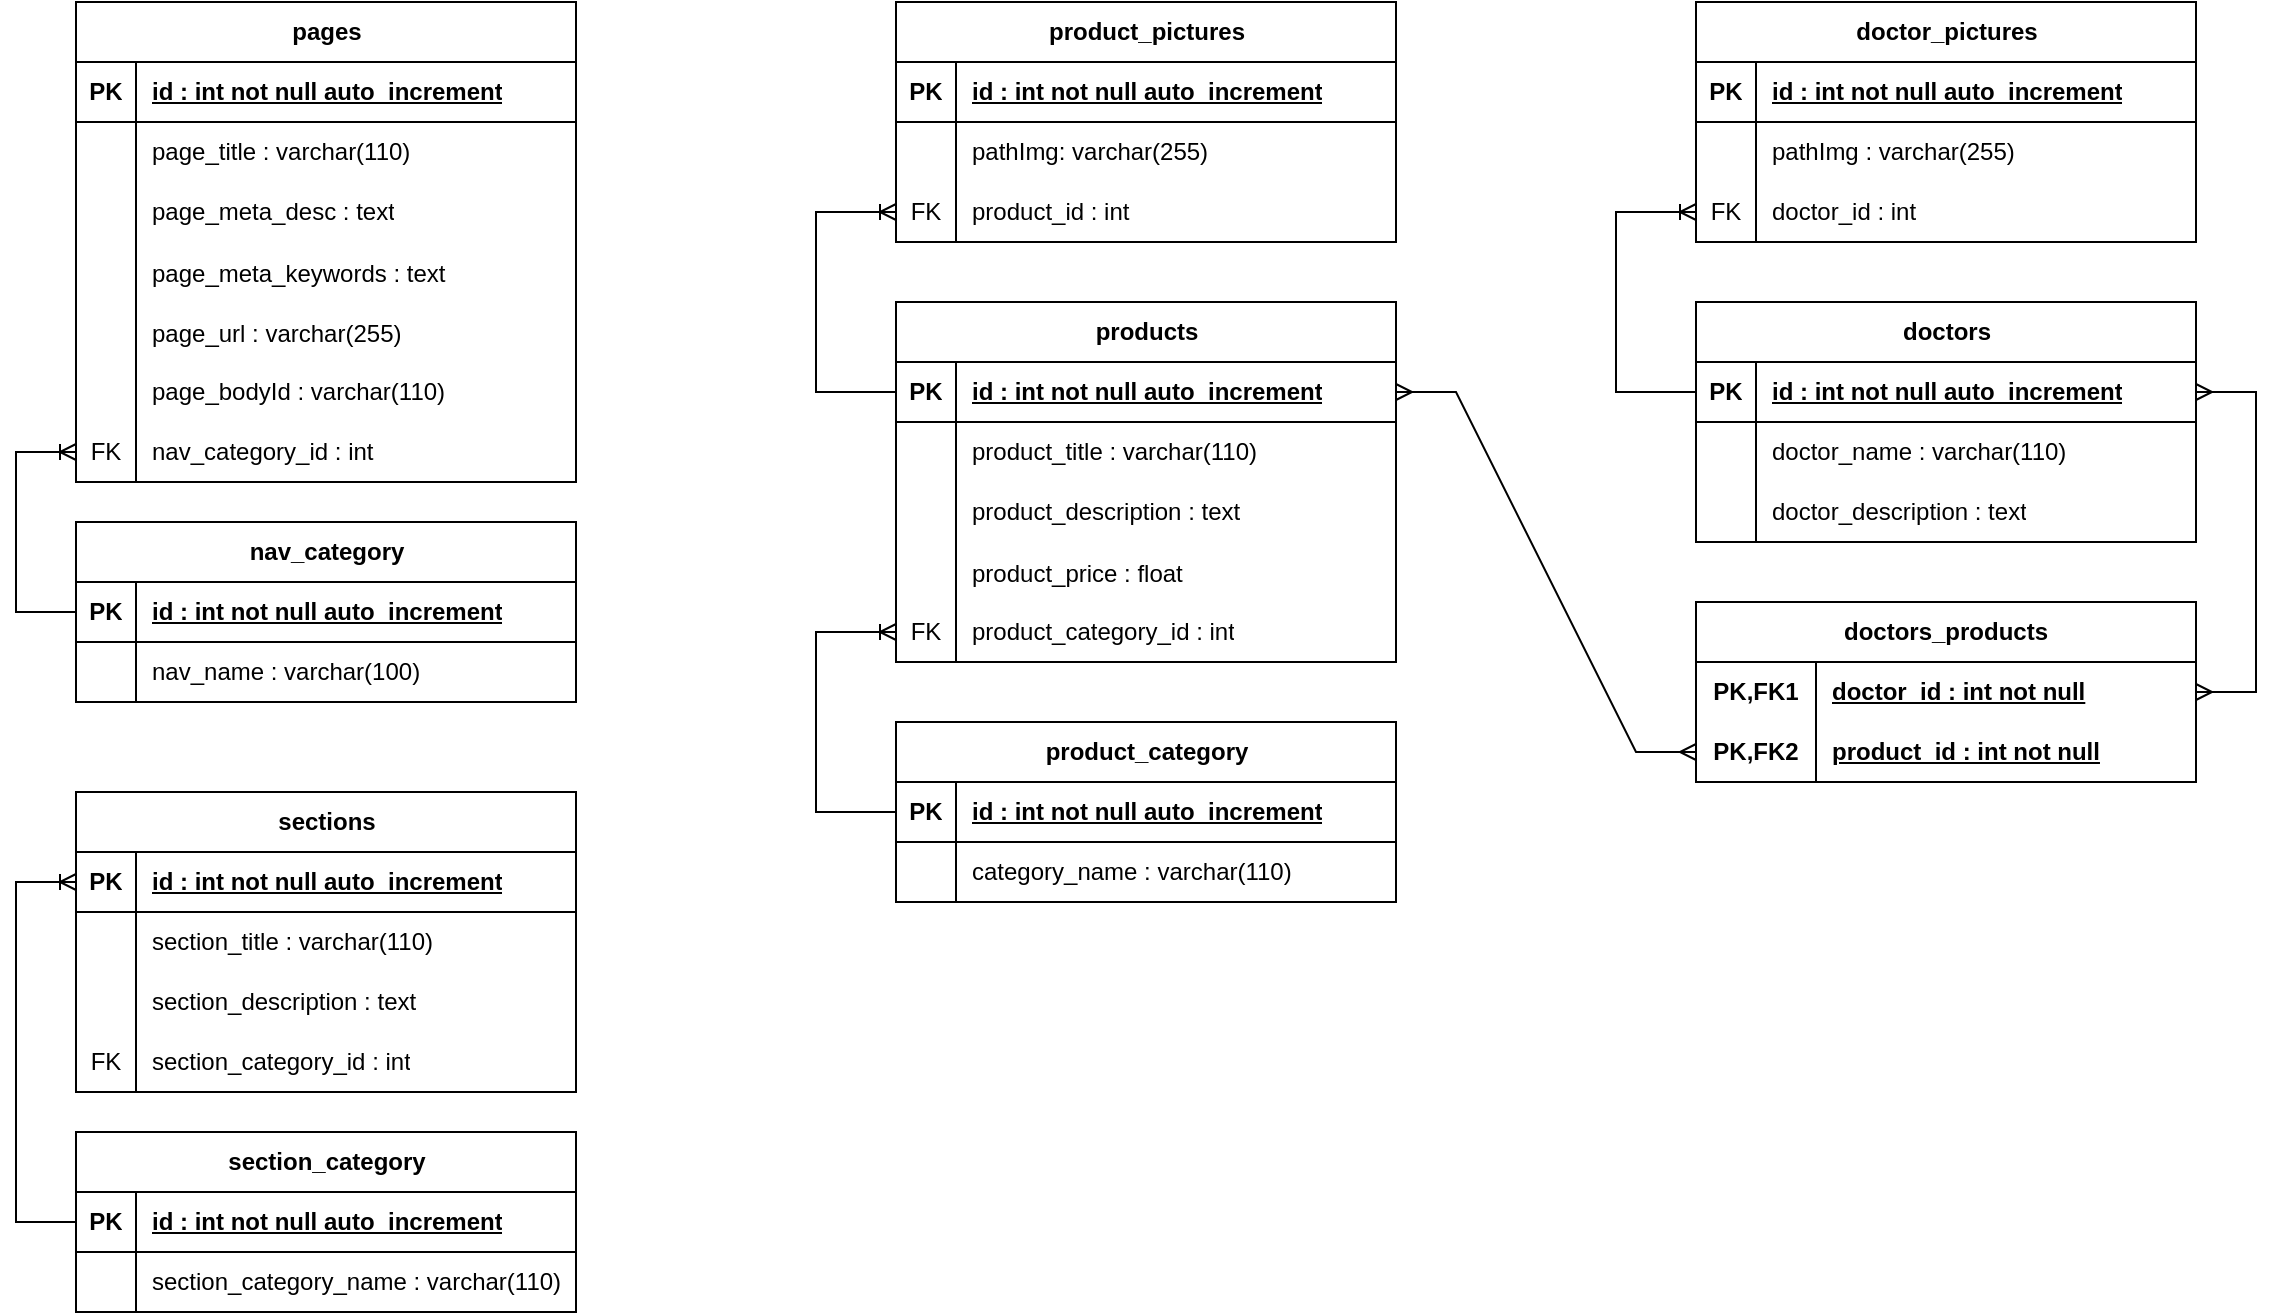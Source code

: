 <mxfile version="23.1.2" type="device">
  <diagram name="Page-1" id="N-k5MNH_SDuADJ6DKyly">
    <mxGraphModel dx="1805" dy="829" grid="1" gridSize="10" guides="1" tooltips="1" connect="1" arrows="1" fold="1" page="1" pageScale="1" pageWidth="827" pageHeight="1169" math="0" shadow="0">
      <root>
        <mxCell id="0" />
        <mxCell id="1" parent="0" />
        <mxCell id="C-Kk6zyB0pvrq_FBWe4G-1" value="pages" style="shape=table;startSize=30;container=1;collapsible=1;childLayout=tableLayout;fixedRows=1;rowLines=0;fontStyle=1;align=center;resizeLast=1;html=1;" vertex="1" parent="1">
          <mxGeometry x="70" y="40" width="250" height="240" as="geometry" />
        </mxCell>
        <mxCell id="C-Kk6zyB0pvrq_FBWe4G-2" value="" style="shape=tableRow;horizontal=0;startSize=0;swimlaneHead=0;swimlaneBody=0;fillColor=none;collapsible=0;dropTarget=0;points=[[0,0.5],[1,0.5]];portConstraint=eastwest;top=0;left=0;right=0;bottom=1;" vertex="1" parent="C-Kk6zyB0pvrq_FBWe4G-1">
          <mxGeometry y="30" width="250" height="30" as="geometry" />
        </mxCell>
        <mxCell id="C-Kk6zyB0pvrq_FBWe4G-3" value="PK" style="shape=partialRectangle;connectable=0;fillColor=none;top=0;left=0;bottom=0;right=0;fontStyle=1;overflow=hidden;whiteSpace=wrap;html=1;" vertex="1" parent="C-Kk6zyB0pvrq_FBWe4G-2">
          <mxGeometry width="30" height="30" as="geometry">
            <mxRectangle width="30" height="30" as="alternateBounds" />
          </mxGeometry>
        </mxCell>
        <mxCell id="C-Kk6zyB0pvrq_FBWe4G-4" value="id : int not null auto_increment" style="shape=partialRectangle;connectable=0;fillColor=none;top=0;left=0;bottom=0;right=0;align=left;spacingLeft=6;fontStyle=5;overflow=hidden;whiteSpace=wrap;html=1;" vertex="1" parent="C-Kk6zyB0pvrq_FBWe4G-2">
          <mxGeometry x="30" width="220" height="30" as="geometry">
            <mxRectangle width="220" height="30" as="alternateBounds" />
          </mxGeometry>
        </mxCell>
        <mxCell id="C-Kk6zyB0pvrq_FBWe4G-5" value="" style="shape=tableRow;horizontal=0;startSize=0;swimlaneHead=0;swimlaneBody=0;fillColor=none;collapsible=0;dropTarget=0;points=[[0,0.5],[1,0.5]];portConstraint=eastwest;top=0;left=0;right=0;bottom=0;" vertex="1" parent="C-Kk6zyB0pvrq_FBWe4G-1">
          <mxGeometry y="60" width="250" height="30" as="geometry" />
        </mxCell>
        <mxCell id="C-Kk6zyB0pvrq_FBWe4G-6" value="" style="shape=partialRectangle;connectable=0;fillColor=none;top=0;left=0;bottom=0;right=0;editable=1;overflow=hidden;whiteSpace=wrap;html=1;" vertex="1" parent="C-Kk6zyB0pvrq_FBWe4G-5">
          <mxGeometry width="30" height="30" as="geometry">
            <mxRectangle width="30" height="30" as="alternateBounds" />
          </mxGeometry>
        </mxCell>
        <mxCell id="C-Kk6zyB0pvrq_FBWe4G-7" value="page_title : varchar(110)" style="shape=partialRectangle;connectable=0;fillColor=none;top=0;left=0;bottom=0;right=0;align=left;spacingLeft=6;overflow=hidden;whiteSpace=wrap;html=1;" vertex="1" parent="C-Kk6zyB0pvrq_FBWe4G-5">
          <mxGeometry x="30" width="220" height="30" as="geometry">
            <mxRectangle width="220" height="30" as="alternateBounds" />
          </mxGeometry>
        </mxCell>
        <mxCell id="C-Kk6zyB0pvrq_FBWe4G-8" value="" style="shape=tableRow;horizontal=0;startSize=0;swimlaneHead=0;swimlaneBody=0;fillColor=none;collapsible=0;dropTarget=0;points=[[0,0.5],[1,0.5]];portConstraint=eastwest;top=0;left=0;right=0;bottom=0;" vertex="1" parent="C-Kk6zyB0pvrq_FBWe4G-1">
          <mxGeometry y="90" width="250" height="30" as="geometry" />
        </mxCell>
        <mxCell id="C-Kk6zyB0pvrq_FBWe4G-9" value="" style="shape=partialRectangle;connectable=0;fillColor=none;top=0;left=0;bottom=0;right=0;editable=1;overflow=hidden;whiteSpace=wrap;html=1;" vertex="1" parent="C-Kk6zyB0pvrq_FBWe4G-8">
          <mxGeometry width="30" height="30" as="geometry">
            <mxRectangle width="30" height="30" as="alternateBounds" />
          </mxGeometry>
        </mxCell>
        <mxCell id="C-Kk6zyB0pvrq_FBWe4G-10" value="page_meta_desc : text" style="shape=partialRectangle;connectable=0;fillColor=none;top=0;left=0;bottom=0;right=0;align=left;spacingLeft=6;overflow=hidden;whiteSpace=wrap;html=1;" vertex="1" parent="C-Kk6zyB0pvrq_FBWe4G-8">
          <mxGeometry x="30" width="220" height="30" as="geometry">
            <mxRectangle width="220" height="30" as="alternateBounds" />
          </mxGeometry>
        </mxCell>
        <mxCell id="C-Kk6zyB0pvrq_FBWe4G-137" value="" style="shape=tableRow;horizontal=0;startSize=0;swimlaneHead=0;swimlaneBody=0;fillColor=none;collapsible=0;dropTarget=0;points=[[0,0.5],[1,0.5]];portConstraint=eastwest;top=0;left=0;right=0;bottom=0;" vertex="1" parent="C-Kk6zyB0pvrq_FBWe4G-1">
          <mxGeometry y="120" width="250" height="30" as="geometry" />
        </mxCell>
        <mxCell id="C-Kk6zyB0pvrq_FBWe4G-138" value="" style="shape=partialRectangle;connectable=0;fillColor=none;top=0;left=0;bottom=0;right=0;editable=1;overflow=hidden;" vertex="1" parent="C-Kk6zyB0pvrq_FBWe4G-137">
          <mxGeometry width="30" height="30" as="geometry">
            <mxRectangle width="30" height="30" as="alternateBounds" />
          </mxGeometry>
        </mxCell>
        <mxCell id="C-Kk6zyB0pvrq_FBWe4G-139" value="page_meta_keywords : text" style="shape=partialRectangle;connectable=0;fillColor=none;top=0;left=0;bottom=0;right=0;align=left;spacingLeft=6;overflow=hidden;" vertex="1" parent="C-Kk6zyB0pvrq_FBWe4G-137">
          <mxGeometry x="30" width="220" height="30" as="geometry">
            <mxRectangle width="220" height="30" as="alternateBounds" />
          </mxGeometry>
        </mxCell>
        <mxCell id="C-Kk6zyB0pvrq_FBWe4G-131" value="" style="shape=tableRow;horizontal=0;startSize=0;swimlaneHead=0;swimlaneBody=0;fillColor=none;collapsible=0;dropTarget=0;points=[[0,0.5],[1,0.5]];portConstraint=eastwest;top=0;left=0;right=0;bottom=0;" vertex="1" parent="C-Kk6zyB0pvrq_FBWe4G-1">
          <mxGeometry y="150" width="250" height="30" as="geometry" />
        </mxCell>
        <mxCell id="C-Kk6zyB0pvrq_FBWe4G-132" value="" style="shape=partialRectangle;connectable=0;fillColor=none;top=0;left=0;bottom=0;right=0;editable=1;overflow=hidden;" vertex="1" parent="C-Kk6zyB0pvrq_FBWe4G-131">
          <mxGeometry width="30" height="30" as="geometry">
            <mxRectangle width="30" height="30" as="alternateBounds" />
          </mxGeometry>
        </mxCell>
        <mxCell id="C-Kk6zyB0pvrq_FBWe4G-133" value="page_url : varchar(255)" style="shape=partialRectangle;connectable=0;fillColor=none;top=0;left=0;bottom=0;right=0;align=left;spacingLeft=6;overflow=hidden;" vertex="1" parent="C-Kk6zyB0pvrq_FBWe4G-131">
          <mxGeometry x="30" width="220" height="30" as="geometry">
            <mxRectangle width="220" height="30" as="alternateBounds" />
          </mxGeometry>
        </mxCell>
        <mxCell id="C-Kk6zyB0pvrq_FBWe4G-11" value="" style="shape=tableRow;horizontal=0;startSize=0;swimlaneHead=0;swimlaneBody=0;fillColor=none;collapsible=0;dropTarget=0;points=[[0,0.5],[1,0.5]];portConstraint=eastwest;top=0;left=0;right=0;bottom=0;" vertex="1" parent="C-Kk6zyB0pvrq_FBWe4G-1">
          <mxGeometry y="180" width="250" height="30" as="geometry" />
        </mxCell>
        <mxCell id="C-Kk6zyB0pvrq_FBWe4G-12" value="" style="shape=partialRectangle;connectable=0;fillColor=none;top=0;left=0;bottom=0;right=0;editable=1;overflow=hidden;whiteSpace=wrap;html=1;" vertex="1" parent="C-Kk6zyB0pvrq_FBWe4G-11">
          <mxGeometry width="30" height="30" as="geometry">
            <mxRectangle width="30" height="30" as="alternateBounds" />
          </mxGeometry>
        </mxCell>
        <mxCell id="C-Kk6zyB0pvrq_FBWe4G-13" value="page_bodyId : varchar(110)" style="shape=partialRectangle;connectable=0;fillColor=none;top=0;left=0;bottom=0;right=0;align=left;spacingLeft=6;overflow=hidden;whiteSpace=wrap;html=1;" vertex="1" parent="C-Kk6zyB0pvrq_FBWe4G-11">
          <mxGeometry x="30" width="220" height="30" as="geometry">
            <mxRectangle width="220" height="30" as="alternateBounds" />
          </mxGeometry>
        </mxCell>
        <mxCell id="C-Kk6zyB0pvrq_FBWe4G-140" value="" style="shape=tableRow;horizontal=0;startSize=0;swimlaneHead=0;swimlaneBody=0;fillColor=none;collapsible=0;dropTarget=0;points=[[0,0.5],[1,0.5]];portConstraint=eastwest;top=0;left=0;right=0;bottom=0;" vertex="1" parent="C-Kk6zyB0pvrq_FBWe4G-1">
          <mxGeometry y="210" width="250" height="30" as="geometry" />
        </mxCell>
        <mxCell id="C-Kk6zyB0pvrq_FBWe4G-141" value="FK" style="shape=partialRectangle;connectable=0;fillColor=none;top=0;left=0;bottom=0;right=0;fontStyle=0;overflow=hidden;whiteSpace=wrap;html=1;" vertex="1" parent="C-Kk6zyB0pvrq_FBWe4G-140">
          <mxGeometry width="30" height="30" as="geometry">
            <mxRectangle width="30" height="30" as="alternateBounds" />
          </mxGeometry>
        </mxCell>
        <mxCell id="C-Kk6zyB0pvrq_FBWe4G-142" value="nav_category_id : int" style="shape=partialRectangle;connectable=0;fillColor=none;top=0;left=0;bottom=0;right=0;align=left;spacingLeft=6;fontStyle=0;overflow=hidden;whiteSpace=wrap;html=1;" vertex="1" parent="C-Kk6zyB0pvrq_FBWe4G-140">
          <mxGeometry x="30" width="220" height="30" as="geometry">
            <mxRectangle width="220" height="30" as="alternateBounds" />
          </mxGeometry>
        </mxCell>
        <mxCell id="C-Kk6zyB0pvrq_FBWe4G-14" value="nav_category" style="shape=table;startSize=30;container=1;collapsible=1;childLayout=tableLayout;fixedRows=1;rowLines=0;fontStyle=1;align=center;resizeLast=1;html=1;" vertex="1" parent="1">
          <mxGeometry x="70" y="300" width="250" height="90" as="geometry" />
        </mxCell>
        <mxCell id="C-Kk6zyB0pvrq_FBWe4G-15" value="" style="shape=tableRow;horizontal=0;startSize=0;swimlaneHead=0;swimlaneBody=0;fillColor=none;collapsible=0;dropTarget=0;points=[[0,0.5],[1,0.5]];portConstraint=eastwest;top=0;left=0;right=0;bottom=1;" vertex="1" parent="C-Kk6zyB0pvrq_FBWe4G-14">
          <mxGeometry y="30" width="250" height="30" as="geometry" />
        </mxCell>
        <mxCell id="C-Kk6zyB0pvrq_FBWe4G-16" value="PK" style="shape=partialRectangle;connectable=0;fillColor=none;top=0;left=0;bottom=0;right=0;fontStyle=1;overflow=hidden;whiteSpace=wrap;html=1;" vertex="1" parent="C-Kk6zyB0pvrq_FBWe4G-15">
          <mxGeometry width="30" height="30" as="geometry">
            <mxRectangle width="30" height="30" as="alternateBounds" />
          </mxGeometry>
        </mxCell>
        <mxCell id="C-Kk6zyB0pvrq_FBWe4G-17" value="id : int not null auto_increment" style="shape=partialRectangle;connectable=0;fillColor=none;top=0;left=0;bottom=0;right=0;align=left;spacingLeft=6;fontStyle=5;overflow=hidden;whiteSpace=wrap;html=1;" vertex="1" parent="C-Kk6zyB0pvrq_FBWe4G-15">
          <mxGeometry x="30" width="220" height="30" as="geometry">
            <mxRectangle width="220" height="30" as="alternateBounds" />
          </mxGeometry>
        </mxCell>
        <mxCell id="C-Kk6zyB0pvrq_FBWe4G-18" value="" style="shape=tableRow;horizontal=0;startSize=0;swimlaneHead=0;swimlaneBody=0;fillColor=none;collapsible=0;dropTarget=0;points=[[0,0.5],[1,0.5]];portConstraint=eastwest;top=0;left=0;right=0;bottom=0;" vertex="1" parent="C-Kk6zyB0pvrq_FBWe4G-14">
          <mxGeometry y="60" width="250" height="30" as="geometry" />
        </mxCell>
        <mxCell id="C-Kk6zyB0pvrq_FBWe4G-19" value="" style="shape=partialRectangle;connectable=0;fillColor=none;top=0;left=0;bottom=0;right=0;editable=1;overflow=hidden;whiteSpace=wrap;html=1;" vertex="1" parent="C-Kk6zyB0pvrq_FBWe4G-18">
          <mxGeometry width="30" height="30" as="geometry">
            <mxRectangle width="30" height="30" as="alternateBounds" />
          </mxGeometry>
        </mxCell>
        <mxCell id="C-Kk6zyB0pvrq_FBWe4G-20" value="nav_name : varchar(100)" style="shape=partialRectangle;connectable=0;fillColor=none;top=0;left=0;bottom=0;right=0;align=left;spacingLeft=6;overflow=hidden;whiteSpace=wrap;html=1;" vertex="1" parent="C-Kk6zyB0pvrq_FBWe4G-18">
          <mxGeometry x="30" width="220" height="30" as="geometry">
            <mxRectangle width="220" height="30" as="alternateBounds" />
          </mxGeometry>
        </mxCell>
        <mxCell id="C-Kk6zyB0pvrq_FBWe4G-27" value="sections" style="shape=table;startSize=30;container=1;collapsible=1;childLayout=tableLayout;fixedRows=1;rowLines=0;fontStyle=1;align=center;resizeLast=1;html=1;" vertex="1" parent="1">
          <mxGeometry x="70" y="435" width="250" height="150" as="geometry" />
        </mxCell>
        <mxCell id="C-Kk6zyB0pvrq_FBWe4G-28" value="" style="shape=tableRow;horizontal=0;startSize=0;swimlaneHead=0;swimlaneBody=0;fillColor=none;collapsible=0;dropTarget=0;points=[[0,0.5],[1,0.5]];portConstraint=eastwest;top=0;left=0;right=0;bottom=1;" vertex="1" parent="C-Kk6zyB0pvrq_FBWe4G-27">
          <mxGeometry y="30" width="250" height="30" as="geometry" />
        </mxCell>
        <mxCell id="C-Kk6zyB0pvrq_FBWe4G-29" value="PK" style="shape=partialRectangle;connectable=0;fillColor=none;top=0;left=0;bottom=0;right=0;fontStyle=1;overflow=hidden;whiteSpace=wrap;html=1;" vertex="1" parent="C-Kk6zyB0pvrq_FBWe4G-28">
          <mxGeometry width="30" height="30" as="geometry">
            <mxRectangle width="30" height="30" as="alternateBounds" />
          </mxGeometry>
        </mxCell>
        <mxCell id="C-Kk6zyB0pvrq_FBWe4G-30" value="id : int not null auto_increment" style="shape=partialRectangle;connectable=0;fillColor=none;top=0;left=0;bottom=0;right=0;align=left;spacingLeft=6;fontStyle=5;overflow=hidden;whiteSpace=wrap;html=1;" vertex="1" parent="C-Kk6zyB0pvrq_FBWe4G-28">
          <mxGeometry x="30" width="220" height="30" as="geometry">
            <mxRectangle width="220" height="30" as="alternateBounds" />
          </mxGeometry>
        </mxCell>
        <mxCell id="C-Kk6zyB0pvrq_FBWe4G-31" value="" style="shape=tableRow;horizontal=0;startSize=0;swimlaneHead=0;swimlaneBody=0;fillColor=none;collapsible=0;dropTarget=0;points=[[0,0.5],[1,0.5]];portConstraint=eastwest;top=0;left=0;right=0;bottom=0;" vertex="1" parent="C-Kk6zyB0pvrq_FBWe4G-27">
          <mxGeometry y="60" width="250" height="30" as="geometry" />
        </mxCell>
        <mxCell id="C-Kk6zyB0pvrq_FBWe4G-32" value="" style="shape=partialRectangle;connectable=0;fillColor=none;top=0;left=0;bottom=0;right=0;editable=1;overflow=hidden;whiteSpace=wrap;html=1;" vertex="1" parent="C-Kk6zyB0pvrq_FBWe4G-31">
          <mxGeometry width="30" height="30" as="geometry">
            <mxRectangle width="30" height="30" as="alternateBounds" />
          </mxGeometry>
        </mxCell>
        <mxCell id="C-Kk6zyB0pvrq_FBWe4G-33" value="section_title : varchar(110)" style="shape=partialRectangle;connectable=0;fillColor=none;top=0;left=0;bottom=0;right=0;align=left;spacingLeft=6;overflow=hidden;whiteSpace=wrap;html=1;" vertex="1" parent="C-Kk6zyB0pvrq_FBWe4G-31">
          <mxGeometry x="30" width="220" height="30" as="geometry">
            <mxRectangle width="220" height="30" as="alternateBounds" />
          </mxGeometry>
        </mxCell>
        <mxCell id="C-Kk6zyB0pvrq_FBWe4G-34" value="" style="shape=tableRow;horizontal=0;startSize=0;swimlaneHead=0;swimlaneBody=0;fillColor=none;collapsible=0;dropTarget=0;points=[[0,0.5],[1,0.5]];portConstraint=eastwest;top=0;left=0;right=0;bottom=0;" vertex="1" parent="C-Kk6zyB0pvrq_FBWe4G-27">
          <mxGeometry y="90" width="250" height="30" as="geometry" />
        </mxCell>
        <mxCell id="C-Kk6zyB0pvrq_FBWe4G-35" value="" style="shape=partialRectangle;connectable=0;fillColor=none;top=0;left=0;bottom=0;right=0;editable=1;overflow=hidden;whiteSpace=wrap;html=1;" vertex="1" parent="C-Kk6zyB0pvrq_FBWe4G-34">
          <mxGeometry width="30" height="30" as="geometry">
            <mxRectangle width="30" height="30" as="alternateBounds" />
          </mxGeometry>
        </mxCell>
        <mxCell id="C-Kk6zyB0pvrq_FBWe4G-36" value="section_description : text" style="shape=partialRectangle;connectable=0;fillColor=none;top=0;left=0;bottom=0;right=0;align=left;spacingLeft=6;overflow=hidden;whiteSpace=wrap;html=1;" vertex="1" parent="C-Kk6zyB0pvrq_FBWe4G-34">
          <mxGeometry x="30" width="220" height="30" as="geometry">
            <mxRectangle width="220" height="30" as="alternateBounds" />
          </mxGeometry>
        </mxCell>
        <mxCell id="C-Kk6zyB0pvrq_FBWe4G-143" value="" style="shape=tableRow;horizontal=0;startSize=0;swimlaneHead=0;swimlaneBody=0;fillColor=none;collapsible=0;dropTarget=0;points=[[0,0.5],[1,0.5]];portConstraint=eastwest;top=0;left=0;right=0;bottom=0;" vertex="1" parent="C-Kk6zyB0pvrq_FBWe4G-27">
          <mxGeometry y="120" width="250" height="30" as="geometry" />
        </mxCell>
        <mxCell id="C-Kk6zyB0pvrq_FBWe4G-144" value="FK" style="shape=partialRectangle;connectable=0;fillColor=none;top=0;left=0;bottom=0;right=0;fontStyle=0;overflow=hidden;whiteSpace=wrap;html=1;" vertex="1" parent="C-Kk6zyB0pvrq_FBWe4G-143">
          <mxGeometry width="30" height="30" as="geometry">
            <mxRectangle width="30" height="30" as="alternateBounds" />
          </mxGeometry>
        </mxCell>
        <mxCell id="C-Kk6zyB0pvrq_FBWe4G-145" value="section_category_id : int" style="shape=partialRectangle;connectable=0;fillColor=none;top=0;left=0;bottom=0;right=0;align=left;spacingLeft=6;fontStyle=0;overflow=hidden;whiteSpace=wrap;html=1;" vertex="1" parent="C-Kk6zyB0pvrq_FBWe4G-143">
          <mxGeometry x="30" width="220" height="30" as="geometry">
            <mxRectangle width="220" height="30" as="alternateBounds" />
          </mxGeometry>
        </mxCell>
        <mxCell id="C-Kk6zyB0pvrq_FBWe4G-40" value="section_category" style="shape=table;startSize=30;container=1;collapsible=1;childLayout=tableLayout;fixedRows=1;rowLines=0;fontStyle=1;align=center;resizeLast=1;html=1;" vertex="1" parent="1">
          <mxGeometry x="70" y="605" width="250" height="90" as="geometry" />
        </mxCell>
        <mxCell id="C-Kk6zyB0pvrq_FBWe4G-41" value="" style="shape=tableRow;horizontal=0;startSize=0;swimlaneHead=0;swimlaneBody=0;fillColor=none;collapsible=0;dropTarget=0;points=[[0,0.5],[1,0.5]];portConstraint=eastwest;top=0;left=0;right=0;bottom=1;" vertex="1" parent="C-Kk6zyB0pvrq_FBWe4G-40">
          <mxGeometry y="30" width="250" height="30" as="geometry" />
        </mxCell>
        <mxCell id="C-Kk6zyB0pvrq_FBWe4G-42" value="PK" style="shape=partialRectangle;connectable=0;fillColor=none;top=0;left=0;bottom=0;right=0;fontStyle=1;overflow=hidden;whiteSpace=wrap;html=1;" vertex="1" parent="C-Kk6zyB0pvrq_FBWe4G-41">
          <mxGeometry width="30" height="30" as="geometry">
            <mxRectangle width="30" height="30" as="alternateBounds" />
          </mxGeometry>
        </mxCell>
        <mxCell id="C-Kk6zyB0pvrq_FBWe4G-43" value="id : int not null auto_increment" style="shape=partialRectangle;connectable=0;fillColor=none;top=0;left=0;bottom=0;right=0;align=left;spacingLeft=6;fontStyle=5;overflow=hidden;whiteSpace=wrap;html=1;" vertex="1" parent="C-Kk6zyB0pvrq_FBWe4G-41">
          <mxGeometry x="30" width="220" height="30" as="geometry">
            <mxRectangle width="220" height="30" as="alternateBounds" />
          </mxGeometry>
        </mxCell>
        <mxCell id="C-Kk6zyB0pvrq_FBWe4G-44" value="" style="shape=tableRow;horizontal=0;startSize=0;swimlaneHead=0;swimlaneBody=0;fillColor=none;collapsible=0;dropTarget=0;points=[[0,0.5],[1,0.5]];portConstraint=eastwest;top=0;left=0;right=0;bottom=0;" vertex="1" parent="C-Kk6zyB0pvrq_FBWe4G-40">
          <mxGeometry y="60" width="250" height="30" as="geometry" />
        </mxCell>
        <mxCell id="C-Kk6zyB0pvrq_FBWe4G-45" value="" style="shape=partialRectangle;connectable=0;fillColor=none;top=0;left=0;bottom=0;right=0;editable=1;overflow=hidden;whiteSpace=wrap;html=1;" vertex="1" parent="C-Kk6zyB0pvrq_FBWe4G-44">
          <mxGeometry width="30" height="30" as="geometry">
            <mxRectangle width="30" height="30" as="alternateBounds" />
          </mxGeometry>
        </mxCell>
        <mxCell id="C-Kk6zyB0pvrq_FBWe4G-46" value="section_category_name : varchar(110)" style="shape=partialRectangle;connectable=0;fillColor=none;top=0;left=0;bottom=0;right=0;align=left;spacingLeft=6;overflow=hidden;whiteSpace=wrap;html=1;" vertex="1" parent="C-Kk6zyB0pvrq_FBWe4G-44">
          <mxGeometry x="30" width="220" height="30" as="geometry">
            <mxRectangle width="220" height="30" as="alternateBounds" />
          </mxGeometry>
        </mxCell>
        <mxCell id="C-Kk6zyB0pvrq_FBWe4G-53" value="doctors_products" style="shape=table;startSize=30;container=1;collapsible=1;childLayout=tableLayout;fixedRows=1;rowLines=0;fontStyle=1;align=center;resizeLast=1;html=1;whiteSpace=wrap;" vertex="1" parent="1">
          <mxGeometry x="880" y="340" width="250" height="90" as="geometry" />
        </mxCell>
        <mxCell id="C-Kk6zyB0pvrq_FBWe4G-54" value="" style="shape=tableRow;horizontal=0;startSize=0;swimlaneHead=0;swimlaneBody=0;fillColor=none;collapsible=0;dropTarget=0;points=[[0,0.5],[1,0.5]];portConstraint=eastwest;top=0;left=0;right=0;bottom=0;html=1;" vertex="1" parent="C-Kk6zyB0pvrq_FBWe4G-53">
          <mxGeometry y="30" width="250" height="30" as="geometry" />
        </mxCell>
        <mxCell id="C-Kk6zyB0pvrq_FBWe4G-55" value="PK,FK1" style="shape=partialRectangle;connectable=0;fillColor=none;top=0;left=0;bottom=0;right=0;fontStyle=1;overflow=hidden;html=1;whiteSpace=wrap;" vertex="1" parent="C-Kk6zyB0pvrq_FBWe4G-54">
          <mxGeometry width="60" height="30" as="geometry">
            <mxRectangle width="60" height="30" as="alternateBounds" />
          </mxGeometry>
        </mxCell>
        <mxCell id="C-Kk6zyB0pvrq_FBWe4G-56" value="doctor_id : int not null" style="shape=partialRectangle;connectable=0;fillColor=none;top=0;left=0;bottom=0;right=0;align=left;spacingLeft=6;fontStyle=5;overflow=hidden;html=1;whiteSpace=wrap;" vertex="1" parent="C-Kk6zyB0pvrq_FBWe4G-54">
          <mxGeometry x="60" width="190" height="30" as="geometry">
            <mxRectangle width="190" height="30" as="alternateBounds" />
          </mxGeometry>
        </mxCell>
        <mxCell id="C-Kk6zyB0pvrq_FBWe4G-57" value="" style="shape=tableRow;horizontal=0;startSize=0;swimlaneHead=0;swimlaneBody=0;fillColor=none;collapsible=0;dropTarget=0;points=[[0,0.5],[1,0.5]];portConstraint=eastwest;top=0;left=0;right=0;bottom=1;html=1;" vertex="1" parent="C-Kk6zyB0pvrq_FBWe4G-53">
          <mxGeometry y="60" width="250" height="30" as="geometry" />
        </mxCell>
        <mxCell id="C-Kk6zyB0pvrq_FBWe4G-58" value="PK,FK2" style="shape=partialRectangle;connectable=0;fillColor=none;top=0;left=0;bottom=0;right=0;fontStyle=1;overflow=hidden;html=1;whiteSpace=wrap;" vertex="1" parent="C-Kk6zyB0pvrq_FBWe4G-57">
          <mxGeometry width="60" height="30" as="geometry">
            <mxRectangle width="60" height="30" as="alternateBounds" />
          </mxGeometry>
        </mxCell>
        <mxCell id="C-Kk6zyB0pvrq_FBWe4G-59" value="product_id : int not null" style="shape=partialRectangle;connectable=0;fillColor=none;top=0;left=0;bottom=0;right=0;align=left;spacingLeft=6;fontStyle=5;overflow=hidden;html=1;whiteSpace=wrap;" vertex="1" parent="C-Kk6zyB0pvrq_FBWe4G-57">
          <mxGeometry x="60" width="190" height="30" as="geometry">
            <mxRectangle width="190" height="30" as="alternateBounds" />
          </mxGeometry>
        </mxCell>
        <mxCell id="C-Kk6zyB0pvrq_FBWe4G-66" value="products" style="shape=table;startSize=30;container=1;collapsible=1;childLayout=tableLayout;fixedRows=1;rowLines=0;fontStyle=1;align=center;resizeLast=1;html=1;" vertex="1" parent="1">
          <mxGeometry x="480" y="190" width="250" height="180" as="geometry" />
        </mxCell>
        <mxCell id="C-Kk6zyB0pvrq_FBWe4G-67" value="" style="shape=tableRow;horizontal=0;startSize=0;swimlaneHead=0;swimlaneBody=0;fillColor=none;collapsible=0;dropTarget=0;points=[[0,0.5],[1,0.5]];portConstraint=eastwest;top=0;left=0;right=0;bottom=1;" vertex="1" parent="C-Kk6zyB0pvrq_FBWe4G-66">
          <mxGeometry y="30" width="250" height="30" as="geometry" />
        </mxCell>
        <mxCell id="C-Kk6zyB0pvrq_FBWe4G-68" value="PK" style="shape=partialRectangle;connectable=0;fillColor=none;top=0;left=0;bottom=0;right=0;fontStyle=1;overflow=hidden;whiteSpace=wrap;html=1;" vertex="1" parent="C-Kk6zyB0pvrq_FBWe4G-67">
          <mxGeometry width="30" height="30" as="geometry">
            <mxRectangle width="30" height="30" as="alternateBounds" />
          </mxGeometry>
        </mxCell>
        <mxCell id="C-Kk6zyB0pvrq_FBWe4G-69" value="id : int not null auto_increment" style="shape=partialRectangle;connectable=0;fillColor=none;top=0;left=0;bottom=0;right=0;align=left;spacingLeft=6;fontStyle=5;overflow=hidden;whiteSpace=wrap;html=1;" vertex="1" parent="C-Kk6zyB0pvrq_FBWe4G-67">
          <mxGeometry x="30" width="220" height="30" as="geometry">
            <mxRectangle width="220" height="30" as="alternateBounds" />
          </mxGeometry>
        </mxCell>
        <mxCell id="C-Kk6zyB0pvrq_FBWe4G-70" value="" style="shape=tableRow;horizontal=0;startSize=0;swimlaneHead=0;swimlaneBody=0;fillColor=none;collapsible=0;dropTarget=0;points=[[0,0.5],[1,0.5]];portConstraint=eastwest;top=0;left=0;right=0;bottom=0;" vertex="1" parent="C-Kk6zyB0pvrq_FBWe4G-66">
          <mxGeometry y="60" width="250" height="30" as="geometry" />
        </mxCell>
        <mxCell id="C-Kk6zyB0pvrq_FBWe4G-71" value="" style="shape=partialRectangle;connectable=0;fillColor=none;top=0;left=0;bottom=0;right=0;editable=1;overflow=hidden;whiteSpace=wrap;html=1;" vertex="1" parent="C-Kk6zyB0pvrq_FBWe4G-70">
          <mxGeometry width="30" height="30" as="geometry">
            <mxRectangle width="30" height="30" as="alternateBounds" />
          </mxGeometry>
        </mxCell>
        <mxCell id="C-Kk6zyB0pvrq_FBWe4G-72" value="product_title : varchar(110)" style="shape=partialRectangle;connectable=0;fillColor=none;top=0;left=0;bottom=0;right=0;align=left;spacingLeft=6;overflow=hidden;whiteSpace=wrap;html=1;" vertex="1" parent="C-Kk6zyB0pvrq_FBWe4G-70">
          <mxGeometry x="30" width="220" height="30" as="geometry">
            <mxRectangle width="220" height="30" as="alternateBounds" />
          </mxGeometry>
        </mxCell>
        <mxCell id="C-Kk6zyB0pvrq_FBWe4G-73" value="" style="shape=tableRow;horizontal=0;startSize=0;swimlaneHead=0;swimlaneBody=0;fillColor=none;collapsible=0;dropTarget=0;points=[[0,0.5],[1,0.5]];portConstraint=eastwest;top=0;left=0;right=0;bottom=0;" vertex="1" parent="C-Kk6zyB0pvrq_FBWe4G-66">
          <mxGeometry y="90" width="250" height="30" as="geometry" />
        </mxCell>
        <mxCell id="C-Kk6zyB0pvrq_FBWe4G-74" value="" style="shape=partialRectangle;connectable=0;fillColor=none;top=0;left=0;bottom=0;right=0;editable=1;overflow=hidden;whiteSpace=wrap;html=1;" vertex="1" parent="C-Kk6zyB0pvrq_FBWe4G-73">
          <mxGeometry width="30" height="30" as="geometry">
            <mxRectangle width="30" height="30" as="alternateBounds" />
          </mxGeometry>
        </mxCell>
        <mxCell id="C-Kk6zyB0pvrq_FBWe4G-75" value="product_description : text" style="shape=partialRectangle;connectable=0;fillColor=none;top=0;left=0;bottom=0;right=0;align=left;spacingLeft=6;overflow=hidden;whiteSpace=wrap;html=1;" vertex="1" parent="C-Kk6zyB0pvrq_FBWe4G-73">
          <mxGeometry x="30" width="220" height="30" as="geometry">
            <mxRectangle width="220" height="30" as="alternateBounds" />
          </mxGeometry>
        </mxCell>
        <mxCell id="C-Kk6zyB0pvrq_FBWe4G-159" value="" style="shape=tableRow;horizontal=0;startSize=0;swimlaneHead=0;swimlaneBody=0;fillColor=none;collapsible=0;dropTarget=0;points=[[0,0.5],[1,0.5]];portConstraint=eastwest;top=0;left=0;right=0;bottom=0;" vertex="1" parent="C-Kk6zyB0pvrq_FBWe4G-66">
          <mxGeometry y="120" width="250" height="30" as="geometry" />
        </mxCell>
        <mxCell id="C-Kk6zyB0pvrq_FBWe4G-160" value="" style="shape=partialRectangle;connectable=0;fillColor=none;top=0;left=0;bottom=0;right=0;editable=1;overflow=hidden;" vertex="1" parent="C-Kk6zyB0pvrq_FBWe4G-159">
          <mxGeometry width="30" height="30" as="geometry">
            <mxRectangle width="30" height="30" as="alternateBounds" />
          </mxGeometry>
        </mxCell>
        <mxCell id="C-Kk6zyB0pvrq_FBWe4G-161" value="product_price : float" style="shape=partialRectangle;connectable=0;fillColor=none;top=0;left=0;bottom=0;right=0;align=left;spacingLeft=6;overflow=hidden;" vertex="1" parent="C-Kk6zyB0pvrq_FBWe4G-159">
          <mxGeometry x="30" width="220" height="30" as="geometry">
            <mxRectangle width="220" height="30" as="alternateBounds" />
          </mxGeometry>
        </mxCell>
        <mxCell id="C-Kk6zyB0pvrq_FBWe4G-162" value="" style="shape=tableRow;horizontal=0;startSize=0;swimlaneHead=0;swimlaneBody=0;fillColor=none;collapsible=0;dropTarget=0;points=[[0,0.5],[1,0.5]];portConstraint=eastwest;top=0;left=0;right=0;bottom=0;" vertex="1" parent="C-Kk6zyB0pvrq_FBWe4G-66">
          <mxGeometry y="150" width="250" height="30" as="geometry" />
        </mxCell>
        <mxCell id="C-Kk6zyB0pvrq_FBWe4G-163" value="FK" style="shape=partialRectangle;connectable=0;fillColor=none;top=0;left=0;bottom=0;right=0;fontStyle=0;overflow=hidden;whiteSpace=wrap;html=1;" vertex="1" parent="C-Kk6zyB0pvrq_FBWe4G-162">
          <mxGeometry width="30" height="30" as="geometry">
            <mxRectangle width="30" height="30" as="alternateBounds" />
          </mxGeometry>
        </mxCell>
        <mxCell id="C-Kk6zyB0pvrq_FBWe4G-164" value="product_category_id : int" style="shape=partialRectangle;connectable=0;fillColor=none;top=0;left=0;bottom=0;right=0;align=left;spacingLeft=6;fontStyle=0;overflow=hidden;whiteSpace=wrap;html=1;" vertex="1" parent="C-Kk6zyB0pvrq_FBWe4G-162">
          <mxGeometry x="30" width="220" height="30" as="geometry">
            <mxRectangle width="220" height="30" as="alternateBounds" />
          </mxGeometry>
        </mxCell>
        <mxCell id="C-Kk6zyB0pvrq_FBWe4G-79" value="product_pictures" style="shape=table;startSize=30;container=1;collapsible=1;childLayout=tableLayout;fixedRows=1;rowLines=0;fontStyle=1;align=center;resizeLast=1;html=1;" vertex="1" parent="1">
          <mxGeometry x="480" y="40" width="250" height="120" as="geometry" />
        </mxCell>
        <mxCell id="C-Kk6zyB0pvrq_FBWe4G-80" value="" style="shape=tableRow;horizontal=0;startSize=0;swimlaneHead=0;swimlaneBody=0;fillColor=none;collapsible=0;dropTarget=0;points=[[0,0.5],[1,0.5]];portConstraint=eastwest;top=0;left=0;right=0;bottom=1;" vertex="1" parent="C-Kk6zyB0pvrq_FBWe4G-79">
          <mxGeometry y="30" width="250" height="30" as="geometry" />
        </mxCell>
        <mxCell id="C-Kk6zyB0pvrq_FBWe4G-81" value="PK" style="shape=partialRectangle;connectable=0;fillColor=none;top=0;left=0;bottom=0;right=0;fontStyle=1;overflow=hidden;whiteSpace=wrap;html=1;" vertex="1" parent="C-Kk6zyB0pvrq_FBWe4G-80">
          <mxGeometry width="30" height="30" as="geometry">
            <mxRectangle width="30" height="30" as="alternateBounds" />
          </mxGeometry>
        </mxCell>
        <mxCell id="C-Kk6zyB0pvrq_FBWe4G-82" value="id : int not null auto_increment" style="shape=partialRectangle;connectable=0;fillColor=none;top=0;left=0;bottom=0;right=0;align=left;spacingLeft=6;fontStyle=5;overflow=hidden;whiteSpace=wrap;html=1;" vertex="1" parent="C-Kk6zyB0pvrq_FBWe4G-80">
          <mxGeometry x="30" width="220" height="30" as="geometry">
            <mxRectangle width="220" height="30" as="alternateBounds" />
          </mxGeometry>
        </mxCell>
        <mxCell id="C-Kk6zyB0pvrq_FBWe4G-83" value="" style="shape=tableRow;horizontal=0;startSize=0;swimlaneHead=0;swimlaneBody=0;fillColor=none;collapsible=0;dropTarget=0;points=[[0,0.5],[1,0.5]];portConstraint=eastwest;top=0;left=0;right=0;bottom=0;" vertex="1" parent="C-Kk6zyB0pvrq_FBWe4G-79">
          <mxGeometry y="60" width="250" height="30" as="geometry" />
        </mxCell>
        <mxCell id="C-Kk6zyB0pvrq_FBWe4G-84" value="" style="shape=partialRectangle;connectable=0;fillColor=none;top=0;left=0;bottom=0;right=0;editable=1;overflow=hidden;whiteSpace=wrap;html=1;" vertex="1" parent="C-Kk6zyB0pvrq_FBWe4G-83">
          <mxGeometry width="30" height="30" as="geometry">
            <mxRectangle width="30" height="30" as="alternateBounds" />
          </mxGeometry>
        </mxCell>
        <mxCell id="C-Kk6zyB0pvrq_FBWe4G-85" value="pathImg: varchar(255)" style="shape=partialRectangle;connectable=0;fillColor=none;top=0;left=0;bottom=0;right=0;align=left;spacingLeft=6;overflow=hidden;whiteSpace=wrap;html=1;" vertex="1" parent="C-Kk6zyB0pvrq_FBWe4G-83">
          <mxGeometry x="30" width="220" height="30" as="geometry">
            <mxRectangle width="220" height="30" as="alternateBounds" />
          </mxGeometry>
        </mxCell>
        <mxCell id="C-Kk6zyB0pvrq_FBWe4G-165" value="" style="shape=tableRow;horizontal=0;startSize=0;swimlaneHead=0;swimlaneBody=0;fillColor=none;collapsible=0;dropTarget=0;points=[[0,0.5],[1,0.5]];portConstraint=eastwest;top=0;left=0;right=0;bottom=0;" vertex="1" parent="C-Kk6zyB0pvrq_FBWe4G-79">
          <mxGeometry y="90" width="250" height="30" as="geometry" />
        </mxCell>
        <mxCell id="C-Kk6zyB0pvrq_FBWe4G-166" value="FK" style="shape=partialRectangle;connectable=0;fillColor=none;top=0;left=0;bottom=0;right=0;fontStyle=0;overflow=hidden;whiteSpace=wrap;html=1;" vertex="1" parent="C-Kk6zyB0pvrq_FBWe4G-165">
          <mxGeometry width="30" height="30" as="geometry">
            <mxRectangle width="30" height="30" as="alternateBounds" />
          </mxGeometry>
        </mxCell>
        <mxCell id="C-Kk6zyB0pvrq_FBWe4G-167" value="product_id : int" style="shape=partialRectangle;connectable=0;fillColor=none;top=0;left=0;bottom=0;right=0;align=left;spacingLeft=6;fontStyle=0;overflow=hidden;whiteSpace=wrap;html=1;" vertex="1" parent="C-Kk6zyB0pvrq_FBWe4G-165">
          <mxGeometry x="30" width="220" height="30" as="geometry">
            <mxRectangle width="220" height="30" as="alternateBounds" />
          </mxGeometry>
        </mxCell>
        <mxCell id="C-Kk6zyB0pvrq_FBWe4G-92" value="doctors" style="shape=table;startSize=30;container=1;collapsible=1;childLayout=tableLayout;fixedRows=1;rowLines=0;fontStyle=1;align=center;resizeLast=1;html=1;" vertex="1" parent="1">
          <mxGeometry x="880" y="190" width="250" height="120" as="geometry" />
        </mxCell>
        <mxCell id="C-Kk6zyB0pvrq_FBWe4G-93" value="" style="shape=tableRow;horizontal=0;startSize=0;swimlaneHead=0;swimlaneBody=0;fillColor=none;collapsible=0;dropTarget=0;points=[[0,0.5],[1,0.5]];portConstraint=eastwest;top=0;left=0;right=0;bottom=1;" vertex="1" parent="C-Kk6zyB0pvrq_FBWe4G-92">
          <mxGeometry y="30" width="250" height="30" as="geometry" />
        </mxCell>
        <mxCell id="C-Kk6zyB0pvrq_FBWe4G-94" value="PK" style="shape=partialRectangle;connectable=0;fillColor=none;top=0;left=0;bottom=0;right=0;fontStyle=1;overflow=hidden;whiteSpace=wrap;html=1;" vertex="1" parent="C-Kk6zyB0pvrq_FBWe4G-93">
          <mxGeometry width="30" height="30" as="geometry">
            <mxRectangle width="30" height="30" as="alternateBounds" />
          </mxGeometry>
        </mxCell>
        <mxCell id="C-Kk6zyB0pvrq_FBWe4G-95" value="id : int not null auto_increment" style="shape=partialRectangle;connectable=0;fillColor=none;top=0;left=0;bottom=0;right=0;align=left;spacingLeft=6;fontStyle=5;overflow=hidden;whiteSpace=wrap;html=1;" vertex="1" parent="C-Kk6zyB0pvrq_FBWe4G-93">
          <mxGeometry x="30" width="220" height="30" as="geometry">
            <mxRectangle width="220" height="30" as="alternateBounds" />
          </mxGeometry>
        </mxCell>
        <mxCell id="C-Kk6zyB0pvrq_FBWe4G-96" value="" style="shape=tableRow;horizontal=0;startSize=0;swimlaneHead=0;swimlaneBody=0;fillColor=none;collapsible=0;dropTarget=0;points=[[0,0.5],[1,0.5]];portConstraint=eastwest;top=0;left=0;right=0;bottom=0;" vertex="1" parent="C-Kk6zyB0pvrq_FBWe4G-92">
          <mxGeometry y="60" width="250" height="30" as="geometry" />
        </mxCell>
        <mxCell id="C-Kk6zyB0pvrq_FBWe4G-97" value="" style="shape=partialRectangle;connectable=0;fillColor=none;top=0;left=0;bottom=0;right=0;editable=1;overflow=hidden;whiteSpace=wrap;html=1;" vertex="1" parent="C-Kk6zyB0pvrq_FBWe4G-96">
          <mxGeometry width="30" height="30" as="geometry">
            <mxRectangle width="30" height="30" as="alternateBounds" />
          </mxGeometry>
        </mxCell>
        <mxCell id="C-Kk6zyB0pvrq_FBWe4G-98" value="doctor_name : varchar(110)" style="shape=partialRectangle;connectable=0;fillColor=none;top=0;left=0;bottom=0;right=0;align=left;spacingLeft=6;overflow=hidden;whiteSpace=wrap;html=1;" vertex="1" parent="C-Kk6zyB0pvrq_FBWe4G-96">
          <mxGeometry x="30" width="220" height="30" as="geometry">
            <mxRectangle width="220" height="30" as="alternateBounds" />
          </mxGeometry>
        </mxCell>
        <mxCell id="C-Kk6zyB0pvrq_FBWe4G-99" value="" style="shape=tableRow;horizontal=0;startSize=0;swimlaneHead=0;swimlaneBody=0;fillColor=none;collapsible=0;dropTarget=0;points=[[0,0.5],[1,0.5]];portConstraint=eastwest;top=0;left=0;right=0;bottom=0;" vertex="1" parent="C-Kk6zyB0pvrq_FBWe4G-92">
          <mxGeometry y="90" width="250" height="30" as="geometry" />
        </mxCell>
        <mxCell id="C-Kk6zyB0pvrq_FBWe4G-100" value="" style="shape=partialRectangle;connectable=0;fillColor=none;top=0;left=0;bottom=0;right=0;editable=1;overflow=hidden;whiteSpace=wrap;html=1;" vertex="1" parent="C-Kk6zyB0pvrq_FBWe4G-99">
          <mxGeometry width="30" height="30" as="geometry">
            <mxRectangle width="30" height="30" as="alternateBounds" />
          </mxGeometry>
        </mxCell>
        <mxCell id="C-Kk6zyB0pvrq_FBWe4G-101" value="doctor_description : text" style="shape=partialRectangle;connectable=0;fillColor=none;top=0;left=0;bottom=0;right=0;align=left;spacingLeft=6;overflow=hidden;whiteSpace=wrap;html=1;" vertex="1" parent="C-Kk6zyB0pvrq_FBWe4G-99">
          <mxGeometry x="30" width="220" height="30" as="geometry">
            <mxRectangle width="220" height="30" as="alternateBounds" />
          </mxGeometry>
        </mxCell>
        <mxCell id="C-Kk6zyB0pvrq_FBWe4G-105" value="doctor_pictures" style="shape=table;startSize=30;container=1;collapsible=1;childLayout=tableLayout;fixedRows=1;rowLines=0;fontStyle=1;align=center;resizeLast=1;html=1;" vertex="1" parent="1">
          <mxGeometry x="880" y="40" width="250" height="120" as="geometry" />
        </mxCell>
        <mxCell id="C-Kk6zyB0pvrq_FBWe4G-106" value="" style="shape=tableRow;horizontal=0;startSize=0;swimlaneHead=0;swimlaneBody=0;fillColor=none;collapsible=0;dropTarget=0;points=[[0,0.5],[1,0.5]];portConstraint=eastwest;top=0;left=0;right=0;bottom=1;" vertex="1" parent="C-Kk6zyB0pvrq_FBWe4G-105">
          <mxGeometry y="30" width="250" height="30" as="geometry" />
        </mxCell>
        <mxCell id="C-Kk6zyB0pvrq_FBWe4G-107" value="PK" style="shape=partialRectangle;connectable=0;fillColor=none;top=0;left=0;bottom=0;right=0;fontStyle=1;overflow=hidden;whiteSpace=wrap;html=1;" vertex="1" parent="C-Kk6zyB0pvrq_FBWe4G-106">
          <mxGeometry width="30" height="30" as="geometry">
            <mxRectangle width="30" height="30" as="alternateBounds" />
          </mxGeometry>
        </mxCell>
        <mxCell id="C-Kk6zyB0pvrq_FBWe4G-108" value="id : int not null auto_increment" style="shape=partialRectangle;connectable=0;fillColor=none;top=0;left=0;bottom=0;right=0;align=left;spacingLeft=6;fontStyle=5;overflow=hidden;whiteSpace=wrap;html=1;" vertex="1" parent="C-Kk6zyB0pvrq_FBWe4G-106">
          <mxGeometry x="30" width="220" height="30" as="geometry">
            <mxRectangle width="220" height="30" as="alternateBounds" />
          </mxGeometry>
        </mxCell>
        <mxCell id="C-Kk6zyB0pvrq_FBWe4G-109" value="" style="shape=tableRow;horizontal=0;startSize=0;swimlaneHead=0;swimlaneBody=0;fillColor=none;collapsible=0;dropTarget=0;points=[[0,0.5],[1,0.5]];portConstraint=eastwest;top=0;left=0;right=0;bottom=0;" vertex="1" parent="C-Kk6zyB0pvrq_FBWe4G-105">
          <mxGeometry y="60" width="250" height="30" as="geometry" />
        </mxCell>
        <mxCell id="C-Kk6zyB0pvrq_FBWe4G-110" value="" style="shape=partialRectangle;connectable=0;fillColor=none;top=0;left=0;bottom=0;right=0;editable=1;overflow=hidden;whiteSpace=wrap;html=1;" vertex="1" parent="C-Kk6zyB0pvrq_FBWe4G-109">
          <mxGeometry width="30" height="30" as="geometry">
            <mxRectangle width="30" height="30" as="alternateBounds" />
          </mxGeometry>
        </mxCell>
        <mxCell id="C-Kk6zyB0pvrq_FBWe4G-111" value="pathImg : varchar(255)" style="shape=partialRectangle;connectable=0;fillColor=none;top=0;left=0;bottom=0;right=0;align=left;spacingLeft=6;overflow=hidden;whiteSpace=wrap;html=1;" vertex="1" parent="C-Kk6zyB0pvrq_FBWe4G-109">
          <mxGeometry x="30" width="220" height="30" as="geometry">
            <mxRectangle width="220" height="30" as="alternateBounds" />
          </mxGeometry>
        </mxCell>
        <mxCell id="C-Kk6zyB0pvrq_FBWe4G-168" value="" style="shape=tableRow;horizontal=0;startSize=0;swimlaneHead=0;swimlaneBody=0;fillColor=none;collapsible=0;dropTarget=0;points=[[0,0.5],[1,0.5]];portConstraint=eastwest;top=0;left=0;right=0;bottom=0;" vertex="1" parent="C-Kk6zyB0pvrq_FBWe4G-105">
          <mxGeometry y="90" width="250" height="30" as="geometry" />
        </mxCell>
        <mxCell id="C-Kk6zyB0pvrq_FBWe4G-169" value="FK" style="shape=partialRectangle;connectable=0;fillColor=none;top=0;left=0;bottom=0;right=0;fontStyle=0;overflow=hidden;whiteSpace=wrap;html=1;" vertex="1" parent="C-Kk6zyB0pvrq_FBWe4G-168">
          <mxGeometry width="30" height="30" as="geometry">
            <mxRectangle width="30" height="30" as="alternateBounds" />
          </mxGeometry>
        </mxCell>
        <mxCell id="C-Kk6zyB0pvrq_FBWe4G-170" value="doctor_id : int" style="shape=partialRectangle;connectable=0;fillColor=none;top=0;left=0;bottom=0;right=0;align=left;spacingLeft=6;fontStyle=0;overflow=hidden;whiteSpace=wrap;html=1;" vertex="1" parent="C-Kk6zyB0pvrq_FBWe4G-168">
          <mxGeometry x="30" width="220" height="30" as="geometry">
            <mxRectangle width="220" height="30" as="alternateBounds" />
          </mxGeometry>
        </mxCell>
        <mxCell id="C-Kk6zyB0pvrq_FBWe4G-146" value="product_category" style="shape=table;startSize=30;container=1;collapsible=1;childLayout=tableLayout;fixedRows=1;rowLines=0;fontStyle=1;align=center;resizeLast=1;html=1;" vertex="1" parent="1">
          <mxGeometry x="480" y="400" width="250" height="90" as="geometry" />
        </mxCell>
        <mxCell id="C-Kk6zyB0pvrq_FBWe4G-147" value="" style="shape=tableRow;horizontal=0;startSize=0;swimlaneHead=0;swimlaneBody=0;fillColor=none;collapsible=0;dropTarget=0;points=[[0,0.5],[1,0.5]];portConstraint=eastwest;top=0;left=0;right=0;bottom=1;" vertex="1" parent="C-Kk6zyB0pvrq_FBWe4G-146">
          <mxGeometry y="30" width="250" height="30" as="geometry" />
        </mxCell>
        <mxCell id="C-Kk6zyB0pvrq_FBWe4G-148" value="PK" style="shape=partialRectangle;connectable=0;fillColor=none;top=0;left=0;bottom=0;right=0;fontStyle=1;overflow=hidden;whiteSpace=wrap;html=1;" vertex="1" parent="C-Kk6zyB0pvrq_FBWe4G-147">
          <mxGeometry width="30" height="30" as="geometry">
            <mxRectangle width="30" height="30" as="alternateBounds" />
          </mxGeometry>
        </mxCell>
        <mxCell id="C-Kk6zyB0pvrq_FBWe4G-149" value="id : int not null auto_increment" style="shape=partialRectangle;connectable=0;fillColor=none;top=0;left=0;bottom=0;right=0;align=left;spacingLeft=6;fontStyle=5;overflow=hidden;whiteSpace=wrap;html=1;" vertex="1" parent="C-Kk6zyB0pvrq_FBWe4G-147">
          <mxGeometry x="30" width="220" height="30" as="geometry">
            <mxRectangle width="220" height="30" as="alternateBounds" />
          </mxGeometry>
        </mxCell>
        <mxCell id="C-Kk6zyB0pvrq_FBWe4G-150" value="" style="shape=tableRow;horizontal=0;startSize=0;swimlaneHead=0;swimlaneBody=0;fillColor=none;collapsible=0;dropTarget=0;points=[[0,0.5],[1,0.5]];portConstraint=eastwest;top=0;left=0;right=0;bottom=0;" vertex="1" parent="C-Kk6zyB0pvrq_FBWe4G-146">
          <mxGeometry y="60" width="250" height="30" as="geometry" />
        </mxCell>
        <mxCell id="C-Kk6zyB0pvrq_FBWe4G-151" value="" style="shape=partialRectangle;connectable=0;fillColor=none;top=0;left=0;bottom=0;right=0;editable=1;overflow=hidden;whiteSpace=wrap;html=1;" vertex="1" parent="C-Kk6zyB0pvrq_FBWe4G-150">
          <mxGeometry width="30" height="30" as="geometry">
            <mxRectangle width="30" height="30" as="alternateBounds" />
          </mxGeometry>
        </mxCell>
        <mxCell id="C-Kk6zyB0pvrq_FBWe4G-152" value="category_name : varchar(110)" style="shape=partialRectangle;connectable=0;fillColor=none;top=0;left=0;bottom=0;right=0;align=left;spacingLeft=6;overflow=hidden;whiteSpace=wrap;html=1;" vertex="1" parent="C-Kk6zyB0pvrq_FBWe4G-150">
          <mxGeometry x="30" width="220" height="30" as="geometry">
            <mxRectangle width="220" height="30" as="alternateBounds" />
          </mxGeometry>
        </mxCell>
        <mxCell id="C-Kk6zyB0pvrq_FBWe4G-176" value="" style="fontSize=12;html=1;endArrow=ERoneToMany;rounded=0;exitX=0;exitY=0.5;exitDx=0;exitDy=0;entryX=0;entryY=0.5;entryDx=0;entryDy=0;edgeStyle=orthogonalEdgeStyle;" edge="1" parent="1" source="C-Kk6zyB0pvrq_FBWe4G-41" target="C-Kk6zyB0pvrq_FBWe4G-28">
          <mxGeometry width="100" height="100" relative="1" as="geometry">
            <mxPoint x="-110" y="645" as="sourcePoint" />
            <mxPoint x="-10" y="545" as="targetPoint" />
            <Array as="points">
              <mxPoint x="40" y="650" />
              <mxPoint x="40" y="480" />
            </Array>
          </mxGeometry>
        </mxCell>
        <mxCell id="C-Kk6zyB0pvrq_FBWe4G-177" value="" style="fontSize=12;html=1;endArrow=ERoneToMany;rounded=0;exitX=0;exitY=0.5;exitDx=0;exitDy=0;entryX=0;entryY=0.5;entryDx=0;entryDy=0;edgeStyle=orthogonalEdgeStyle;" edge="1" parent="1" source="C-Kk6zyB0pvrq_FBWe4G-15" target="C-Kk6zyB0pvrq_FBWe4G-140">
          <mxGeometry width="100" height="100" relative="1" as="geometry">
            <mxPoint x="40" y="370" as="sourcePoint" />
            <mxPoint x="40" y="200" as="targetPoint" />
            <Array as="points">
              <mxPoint x="40" y="345" />
              <mxPoint x="40" y="265" />
            </Array>
          </mxGeometry>
        </mxCell>
        <mxCell id="C-Kk6zyB0pvrq_FBWe4G-178" value="" style="fontSize=12;html=1;endArrow=ERoneToMany;rounded=0;entryX=0;entryY=0.5;entryDx=0;entryDy=0;exitX=0;exitY=0.5;exitDx=0;exitDy=0;edgeStyle=orthogonalEdgeStyle;" edge="1" parent="1" source="C-Kk6zyB0pvrq_FBWe4G-147" target="C-Kk6zyB0pvrq_FBWe4G-162">
          <mxGeometry width="100" height="100" relative="1" as="geometry">
            <mxPoint x="420" y="340" as="sourcePoint" />
            <mxPoint x="520" y="240" as="targetPoint" />
            <Array as="points">
              <mxPoint x="440" y="445" />
              <mxPoint x="440" y="355" />
            </Array>
          </mxGeometry>
        </mxCell>
        <mxCell id="C-Kk6zyB0pvrq_FBWe4G-179" value="" style="fontSize=12;html=1;endArrow=ERoneToMany;rounded=0;entryX=0;entryY=0.5;entryDx=0;entryDy=0;edgeStyle=orthogonalEdgeStyle;" edge="1" parent="1" source="C-Kk6zyB0pvrq_FBWe4G-67" target="C-Kk6zyB0pvrq_FBWe4G-165">
          <mxGeometry width="100" height="100" relative="1" as="geometry">
            <mxPoint x="420" y="210" as="sourcePoint" />
            <mxPoint x="420" y="300" as="targetPoint" />
            <Array as="points">
              <mxPoint x="440" y="235" />
              <mxPoint x="440" y="145" />
            </Array>
          </mxGeometry>
        </mxCell>
        <mxCell id="C-Kk6zyB0pvrq_FBWe4G-180" value="" style="fontSize=12;html=1;endArrow=ERoneToMany;rounded=0;entryX=0;entryY=0.5;entryDx=0;entryDy=0;exitX=0;exitY=0.5;exitDx=0;exitDy=0;edgeStyle=orthogonalEdgeStyle;" edge="1" parent="1" source="C-Kk6zyB0pvrq_FBWe4G-93" target="C-Kk6zyB0pvrq_FBWe4G-168">
          <mxGeometry width="100" height="100" relative="1" as="geometry">
            <mxPoint x="790" y="240" as="sourcePoint" />
            <mxPoint x="860" y="140" as="targetPoint" />
            <Array as="points">
              <mxPoint x="840" y="235" />
              <mxPoint x="840" y="145" />
            </Array>
          </mxGeometry>
        </mxCell>
        <mxCell id="C-Kk6zyB0pvrq_FBWe4G-181" value="" style="edgeStyle=entityRelationEdgeStyle;fontSize=12;html=1;endArrow=ERmany;startArrow=ERmany;rounded=0;entryX=0;entryY=0.5;entryDx=0;entryDy=0;exitX=1;exitY=0.5;exitDx=0;exitDy=0;" edge="1" parent="1" source="C-Kk6zyB0pvrq_FBWe4G-67" target="C-Kk6zyB0pvrq_FBWe4G-57">
          <mxGeometry width="100" height="100" relative="1" as="geometry">
            <mxPoint x="670" y="660" as="sourcePoint" />
            <mxPoint x="770" y="560" as="targetPoint" />
          </mxGeometry>
        </mxCell>
        <mxCell id="C-Kk6zyB0pvrq_FBWe4G-182" value="" style="edgeStyle=orthogonalEdgeStyle;fontSize=12;html=1;endArrow=ERmany;startArrow=ERmany;rounded=0;entryX=1;entryY=0.5;entryDx=0;entryDy=0;exitX=1;exitY=0.5;exitDx=0;exitDy=0;elbow=vertical;" edge="1" parent="1" source="C-Kk6zyB0pvrq_FBWe4G-93" target="C-Kk6zyB0pvrq_FBWe4G-54">
          <mxGeometry width="100" height="100" relative="1" as="geometry">
            <mxPoint x="1110" y="235" as="sourcePoint" />
            <mxPoint x="870" y="515" as="targetPoint" />
            <Array as="points">
              <mxPoint x="1160" y="235" />
              <mxPoint x="1160" y="385" />
            </Array>
          </mxGeometry>
        </mxCell>
      </root>
    </mxGraphModel>
  </diagram>
</mxfile>
